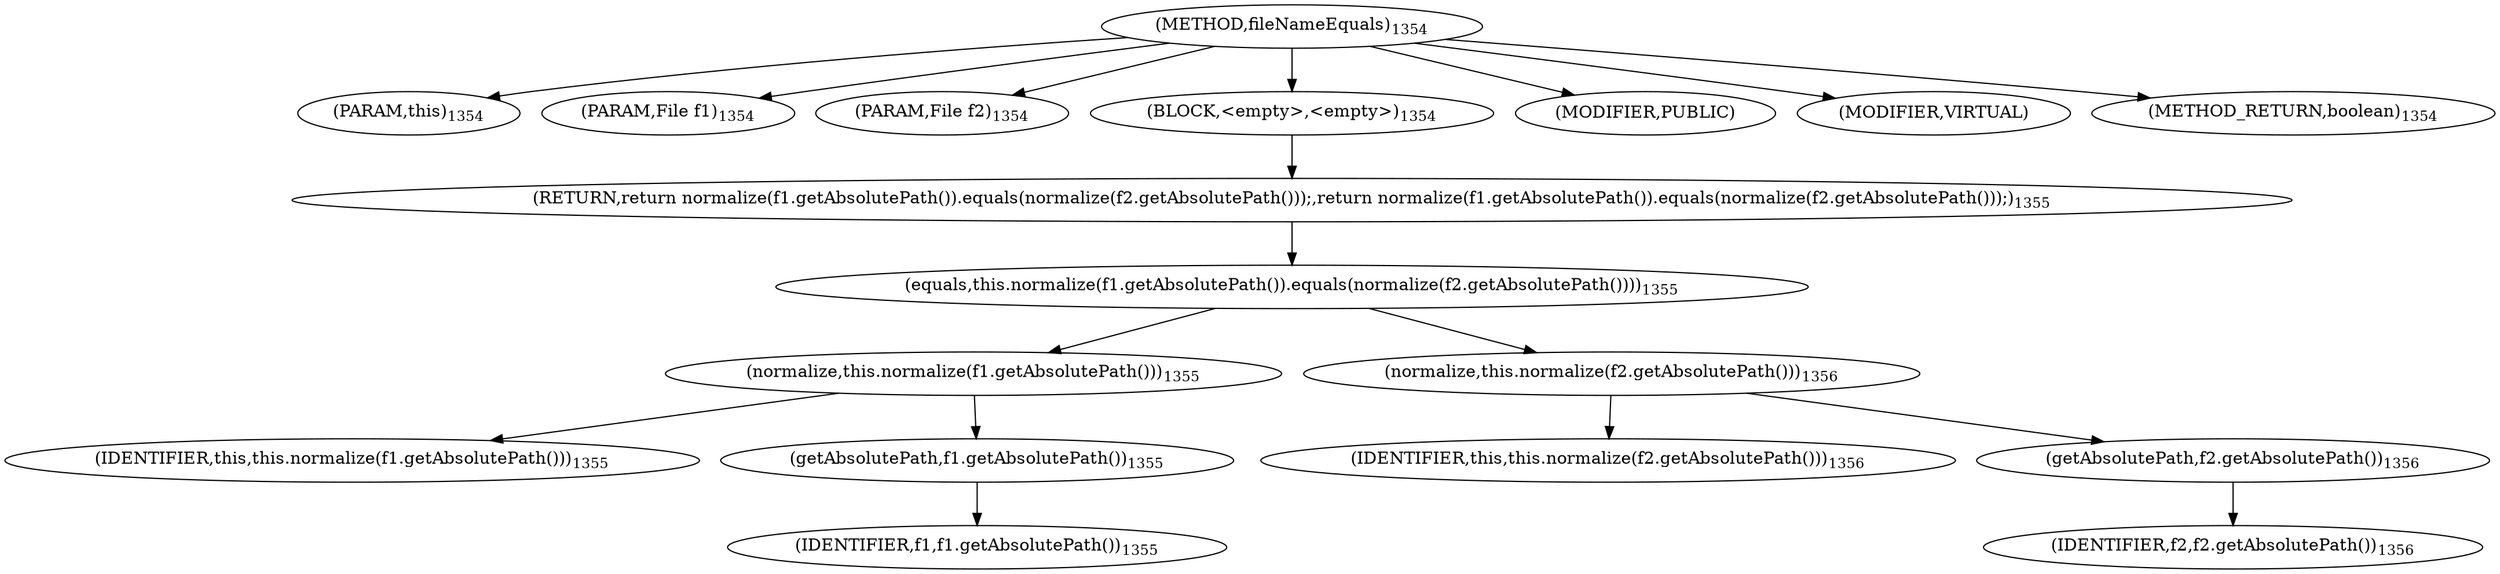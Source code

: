 digraph "fileNameEquals" {  
"2612" [label = <(METHOD,fileNameEquals)<SUB>1354</SUB>> ]
"122" [label = <(PARAM,this)<SUB>1354</SUB>> ]
"2613" [label = <(PARAM,File f1)<SUB>1354</SUB>> ]
"2614" [label = <(PARAM,File f2)<SUB>1354</SUB>> ]
"2615" [label = <(BLOCK,&lt;empty&gt;,&lt;empty&gt;)<SUB>1354</SUB>> ]
"2616" [label = <(RETURN,return normalize(f1.getAbsolutePath()).equals(normalize(f2.getAbsolutePath()));,return normalize(f1.getAbsolutePath()).equals(normalize(f2.getAbsolutePath()));)<SUB>1355</SUB>> ]
"2617" [label = <(equals,this.normalize(f1.getAbsolutePath()).equals(normalize(f2.getAbsolutePath())))<SUB>1355</SUB>> ]
"2618" [label = <(normalize,this.normalize(f1.getAbsolutePath()))<SUB>1355</SUB>> ]
"123" [label = <(IDENTIFIER,this,this.normalize(f1.getAbsolutePath()))<SUB>1355</SUB>> ]
"2619" [label = <(getAbsolutePath,f1.getAbsolutePath())<SUB>1355</SUB>> ]
"2620" [label = <(IDENTIFIER,f1,f1.getAbsolutePath())<SUB>1355</SUB>> ]
"2621" [label = <(normalize,this.normalize(f2.getAbsolutePath()))<SUB>1356</SUB>> ]
"121" [label = <(IDENTIFIER,this,this.normalize(f2.getAbsolutePath()))<SUB>1356</SUB>> ]
"2622" [label = <(getAbsolutePath,f2.getAbsolutePath())<SUB>1356</SUB>> ]
"2623" [label = <(IDENTIFIER,f2,f2.getAbsolutePath())<SUB>1356</SUB>> ]
"2624" [label = <(MODIFIER,PUBLIC)> ]
"2625" [label = <(MODIFIER,VIRTUAL)> ]
"2626" [label = <(METHOD_RETURN,boolean)<SUB>1354</SUB>> ]
  "2612" -> "122" 
  "2612" -> "2613" 
  "2612" -> "2614" 
  "2612" -> "2615" 
  "2612" -> "2624" 
  "2612" -> "2625" 
  "2612" -> "2626" 
  "2615" -> "2616" 
  "2616" -> "2617" 
  "2617" -> "2618" 
  "2617" -> "2621" 
  "2618" -> "123" 
  "2618" -> "2619" 
  "2619" -> "2620" 
  "2621" -> "121" 
  "2621" -> "2622" 
  "2622" -> "2623" 
}

